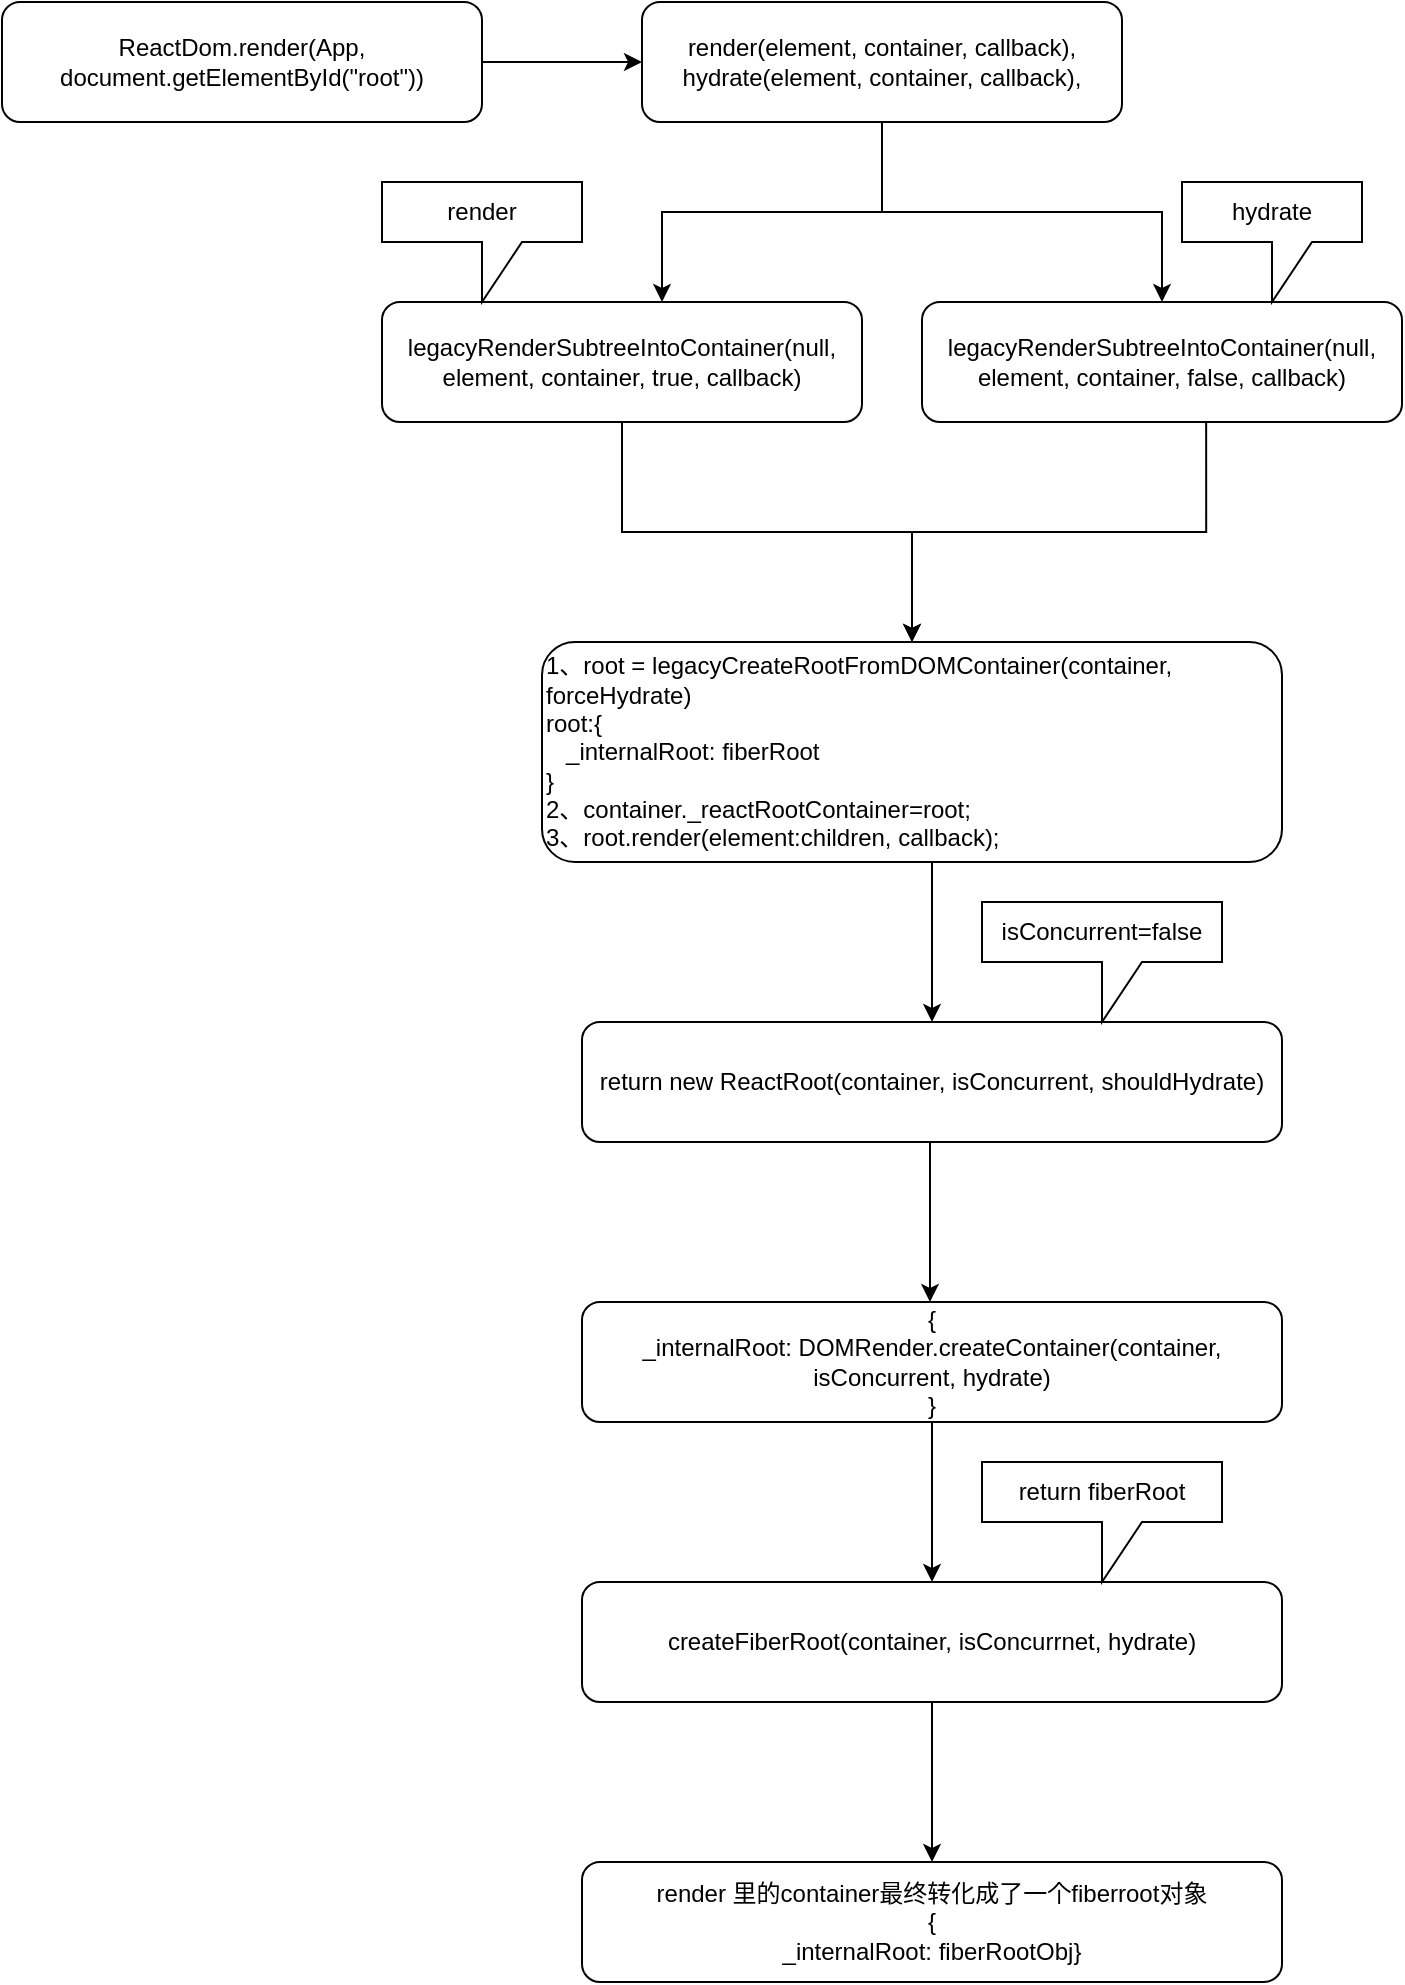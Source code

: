 <mxfile version="12.4.3" type="github" pages="1">
  <diagram id="Wt3J7NYyZq6BP8QyCItN" name="Page-1">
    <mxGraphModel dx="946" dy="536" grid="1" gridSize="10" guides="1" tooltips="1" connect="1" arrows="1" fold="1" page="1" pageScale="1" pageWidth="827" pageHeight="1169" math="0" shadow="0">
      <root>
        <mxCell id="0"/>
        <mxCell id="1" parent="0"/>
        <mxCell id="slxPLqcGu1tg5bBsfPHJ-3" value="" style="edgeStyle=orthogonalEdgeStyle;rounded=0;orthogonalLoop=1;jettySize=auto;html=1;" parent="1" source="slxPLqcGu1tg5bBsfPHJ-1" target="slxPLqcGu1tg5bBsfPHJ-2" edge="1">
          <mxGeometry relative="1" as="geometry"/>
        </mxCell>
        <mxCell id="slxPLqcGu1tg5bBsfPHJ-1" value="ReactDom.render(App, document.getElementById(&quot;root&quot;))" style="rounded=1;whiteSpace=wrap;html=1;" parent="1" vertex="1">
          <mxGeometry x="20" y="20" width="240" height="60" as="geometry"/>
        </mxCell>
        <mxCell id="slxPLqcGu1tg5bBsfPHJ-5" value="" style="edgeStyle=orthogonalEdgeStyle;rounded=0;orthogonalLoop=1;jettySize=auto;html=1;" parent="1" source="slxPLqcGu1tg5bBsfPHJ-2" target="slxPLqcGu1tg5bBsfPHJ-4" edge="1">
          <mxGeometry relative="1" as="geometry">
            <Array as="points">
              <mxPoint x="460" y="125"/>
              <mxPoint x="350" y="125"/>
            </Array>
          </mxGeometry>
        </mxCell>
        <mxCell id="slxPLqcGu1tg5bBsfPHJ-7" value="" style="edgeStyle=orthogonalEdgeStyle;rounded=0;orthogonalLoop=1;jettySize=auto;html=1;" parent="1" source="slxPLqcGu1tg5bBsfPHJ-2" target="slxPLqcGu1tg5bBsfPHJ-6" edge="1">
          <mxGeometry relative="1" as="geometry"/>
        </mxCell>
        <mxCell id="slxPLqcGu1tg5bBsfPHJ-2" value="render(element, container, callback),&lt;br&gt;hydrate(element, container, callback)," style="rounded=1;whiteSpace=wrap;html=1;" parent="1" vertex="1">
          <mxGeometry x="340" y="20" width="240" height="60" as="geometry"/>
        </mxCell>
        <mxCell id="slxPLqcGu1tg5bBsfPHJ-14" value="" style="edgeStyle=orthogonalEdgeStyle;rounded=0;orthogonalLoop=1;jettySize=auto;html=1;exitX=0.592;exitY=0.983;exitDx=0;exitDy=0;exitPerimeter=0;entryX=0.5;entryY=0;entryDx=0;entryDy=0;" parent="1" source="slxPLqcGu1tg5bBsfPHJ-6" target="slxPLqcGu1tg5bBsfPHJ-11" edge="1">
          <mxGeometry relative="1" as="geometry">
            <mxPoint x="470" y="330" as="targetPoint"/>
          </mxGeometry>
        </mxCell>
        <mxCell id="slxPLqcGu1tg5bBsfPHJ-6" value="&lt;span style=&quot;white-space: normal&quot;&gt;legacyRenderSubtreeIntoContainer(null, element, container, false, callback)&lt;/span&gt;" style="rounded=1;whiteSpace=wrap;html=1;" parent="1" vertex="1">
          <mxGeometry x="480" y="170" width="240" height="60" as="geometry"/>
        </mxCell>
        <mxCell id="slxPLqcGu1tg5bBsfPHJ-12" value="" style="edgeStyle=orthogonalEdgeStyle;rounded=0;orthogonalLoop=1;jettySize=auto;html=1;" parent="1" source="slxPLqcGu1tg5bBsfPHJ-4" target="slxPLqcGu1tg5bBsfPHJ-11" edge="1">
          <mxGeometry relative="1" as="geometry"/>
        </mxCell>
        <mxCell id="slxPLqcGu1tg5bBsfPHJ-4" value="legacyRenderSubtreeIntoContainer(null, element, container, true, callback)" style="rounded=1;whiteSpace=wrap;html=1;" parent="1" vertex="1">
          <mxGeometry x="210" y="170" width="240" height="60" as="geometry"/>
        </mxCell>
        <mxCell id="slxPLqcGu1tg5bBsfPHJ-18" value="" style="edgeStyle=orthogonalEdgeStyle;rounded=0;orthogonalLoop=1;jettySize=auto;html=1;" parent="1" source="slxPLqcGu1tg5bBsfPHJ-11" target="slxPLqcGu1tg5bBsfPHJ-17" edge="1">
          <mxGeometry relative="1" as="geometry">
            <Array as="points">
              <mxPoint x="485" y="500"/>
              <mxPoint x="485" y="500"/>
            </Array>
          </mxGeometry>
        </mxCell>
        <mxCell id="slxPLqcGu1tg5bBsfPHJ-11" value="1、root = legacyCreateRootFromDOMContainer(container, forceHydrate)&lt;br&gt;root:{&lt;br&gt;&amp;nbsp; &amp;nbsp;&lt;span style=&quot;text-align: center&quot;&gt;_internalRoot: fiberRoot&lt;br&gt;}&lt;/span&gt;&lt;br&gt;2、container._reactRootContainer=root;&lt;br&gt;3、root.render(element:children, callback);" style="rounded=1;whiteSpace=wrap;html=1;align=left;" parent="1" vertex="1">
          <mxGeometry x="290" y="340" width="370" height="110" as="geometry"/>
        </mxCell>
        <mxCell id="slxPLqcGu1tg5bBsfPHJ-20" value="" style="edgeStyle=orthogonalEdgeStyle;rounded=0;orthogonalLoop=1;jettySize=auto;html=1;" parent="1" edge="1">
          <mxGeometry relative="1" as="geometry">
            <mxPoint x="484" y="590" as="sourcePoint"/>
            <mxPoint x="484" y="670" as="targetPoint"/>
          </mxGeometry>
        </mxCell>
        <mxCell id="slxPLqcGu1tg5bBsfPHJ-17" value="return new ReactRoot(container, isConcurrent, shouldHydrate)" style="rounded=1;whiteSpace=wrap;html=1;" parent="1" vertex="1">
          <mxGeometry x="310" y="530" width="350" height="60" as="geometry"/>
        </mxCell>
        <mxCell id="slxPLqcGu1tg5bBsfPHJ-22" value="" style="edgeStyle=orthogonalEdgeStyle;rounded=0;orthogonalLoop=1;jettySize=auto;html=1;" parent="1" edge="1">
          <mxGeometry relative="1" as="geometry">
            <mxPoint x="485" y="730" as="sourcePoint"/>
            <mxPoint x="485" y="810" as="targetPoint"/>
          </mxGeometry>
        </mxCell>
        <mxCell id="slxPLqcGu1tg5bBsfPHJ-19" value="{&lt;br&gt;_internalRoot: DOMRender.createContainer(container, isConcurrent, hydrate)&lt;br&gt;}" style="rounded=1;whiteSpace=wrap;html=1;" parent="1" vertex="1">
          <mxGeometry x="310" y="670" width="350" height="60" as="geometry"/>
        </mxCell>
        <mxCell id="xOmj7P0pZRFATEH8uKoa-2" value="" style="edgeStyle=orthogonalEdgeStyle;rounded=0;orthogonalLoop=1;jettySize=auto;html=1;" edge="1" parent="1" source="slxPLqcGu1tg5bBsfPHJ-21" target="xOmj7P0pZRFATEH8uKoa-1">
          <mxGeometry relative="1" as="geometry"/>
        </mxCell>
        <mxCell id="slxPLqcGu1tg5bBsfPHJ-21" value="createFiberRoot(container, isConcurrnet, hydrate)" style="rounded=1;whiteSpace=wrap;html=1;" parent="1" vertex="1">
          <mxGeometry x="310" y="810" width="350" height="60" as="geometry"/>
        </mxCell>
        <mxCell id="xOmj7P0pZRFATEH8uKoa-1" value="render 里的container最终转化成了一个fiberroot对象&lt;br&gt;{&lt;br&gt;_internalRoot: fiberRootObj}" style="rounded=1;whiteSpace=wrap;html=1;" vertex="1" parent="1">
          <mxGeometry x="310" y="950" width="350" height="60" as="geometry"/>
        </mxCell>
        <mxCell id="slxPLqcGu1tg5bBsfPHJ-9" value="render" style="shape=callout;whiteSpace=wrap;html=1;perimeter=calloutPerimeter;" parent="1" vertex="1">
          <mxGeometry x="210" y="110" width="100" height="60" as="geometry"/>
        </mxCell>
        <mxCell id="slxPLqcGu1tg5bBsfPHJ-10" value="hydrate" style="shape=callout;whiteSpace=wrap;html=1;perimeter=calloutPerimeter;" parent="1" vertex="1">
          <mxGeometry x="610" y="110" width="90" height="60" as="geometry"/>
        </mxCell>
        <mxCell id="slxPLqcGu1tg5bBsfPHJ-23" value="isConcurrent=false" style="shape=callout;whiteSpace=wrap;html=1;perimeter=calloutPerimeter;" parent="1" vertex="1">
          <mxGeometry x="510" y="470" width="120" height="60" as="geometry"/>
        </mxCell>
        <mxCell id="slxPLqcGu1tg5bBsfPHJ-26" value="return fiberRoot" style="shape=callout;whiteSpace=wrap;html=1;perimeter=calloutPerimeter;" parent="1" vertex="1">
          <mxGeometry x="510" y="750" width="120" height="60" as="geometry"/>
        </mxCell>
      </root>
    </mxGraphModel>
  </diagram>
</mxfile>
